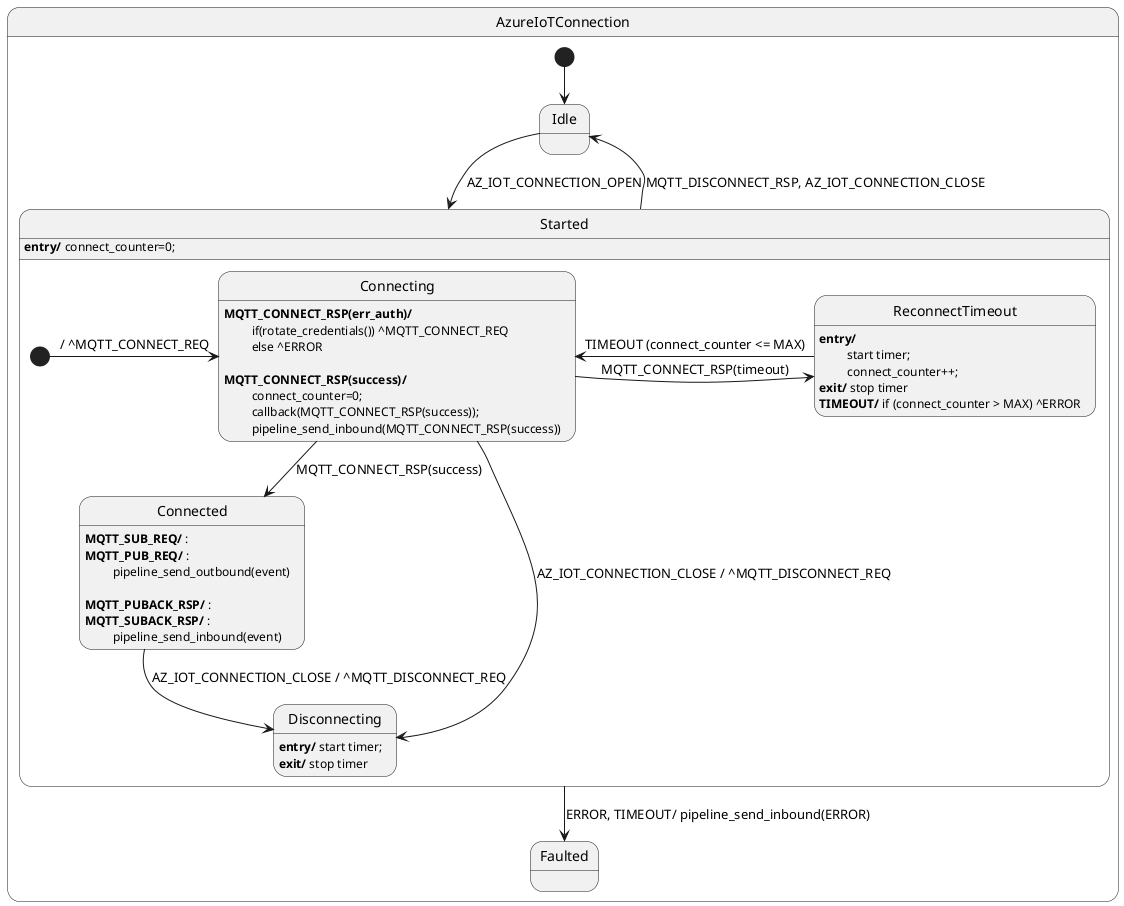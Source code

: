 @startuml

state AzureIoTConnection {
    state Idle
    state Faulted

    state Started {
        state Connecting
        Connecting : <b>MQTT_CONNECT_RSP(err_auth)/</b>
        Connecting : \t if(rotate_credentials()) ^MQTT_CONNECT_REQ
        Connecting : \t else ^ERROR
        Connecting :
        Connecting : <b>MQTT_CONNECT_RSP(success)/</b> 
        Connecting : \t connect_counter=0;
        Connecting : \t callback(MQTT_CONNECT_RSP(success));
        Connecting : \t pipeline_send_inbound(MQTT_CONNECT_RSP(success))

        state Connected
        Connected : <b>MQTT_SUB_REQ/</b> :
        Connected : <b>MQTT_PUB_REQ/</b> :
        Connected : \t pipeline_send_outbound(event)
        Connected : 
        Connected : <b>MQTT_PUBACK_RSP/</b> :
        Connected : <b>MQTT_SUBACK_RSP/</b> :
        Connected : \t pipeline_send_inbound(event)

        state ReconnectTimeout
        ReconnectTimeout : <b>entry/</b> 
        ReconnectTimeout : \t start timer;
        ReconnectTimeout : \t connect_counter++;
        ReconnectTimeout : <b>exit/</b> stop timer
        ReconnectTimeout : <b>TIMEOUT/</b> if (connect_counter > MAX) ^ERROR

        state Disconnecting
        Disconnecting : <b>entry/</b> start timer; 
        Disconnecting : <b>exit/</b> stop timer

        [*] -> Connecting : / ^MQTT_CONNECT_REQ
        Connecting --> Connected : MQTT_CONNECT_RSP(success)
        Connecting -> ReconnectTimeout : MQTT_CONNECT_RSP(timeout)
        Connecting --> Disconnecting : AZ_IOT_CONNECTION_CLOSE / ^MQTT_DISCONNECT_REQ
        Connected --> Disconnecting : AZ_IOT_CONNECTION_CLOSE / ^MQTT_DISCONNECT_REQ
        ReconnectTimeout -> Connecting : TIMEOUT (connect_counter <= MAX)
    }
    Started : <b>entry/</b> connect_counter=0;

    [*] --> Idle
    Idle -> Started : AZ_IOT_CONNECTION_OPEN
    Started --> Idle : MQTT_DISCONNECT_RSP, AZ_IOT_CONNECTION_CLOSE
    Started --> Faulted: ERROR, TIMEOUT/ pipeline_send_inbound(ERROR)

@enduml

